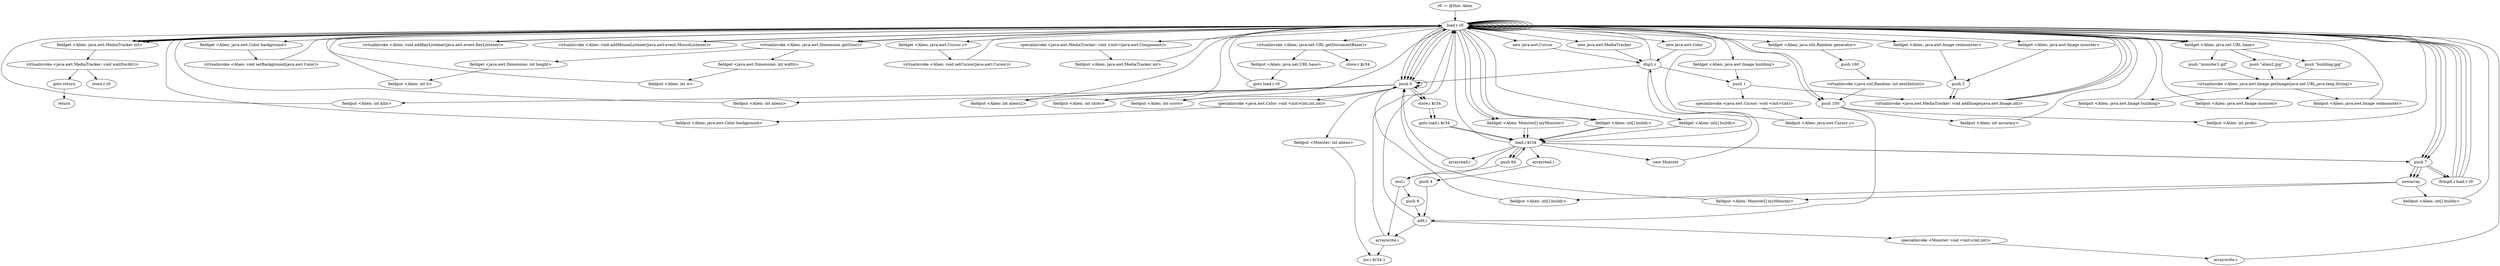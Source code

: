 digraph "" {
    "r0 := @this: Alien"
    "load.r r0"
    "r0 := @this: Alien"->"load.r r0";
    "load.r r0"->"load.r r0";
    "virtualinvoke <Alien: java.awt.Dimension getSize()>"
    "load.r r0"->"virtualinvoke <Alien: java.awt.Dimension getSize()>";
    "fieldget <java.awt.Dimension: int height>"
    "virtualinvoke <Alien: java.awt.Dimension getSize()>"->"fieldget <java.awt.Dimension: int height>";
    "fieldput <Alien: int h>"
    "fieldget <java.awt.Dimension: int height>"->"fieldput <Alien: int h>";
    "fieldput <Alien: int h>"->"load.r r0";
    "load.r r0"->"load.r r0";
    "load.r r0"->"virtualinvoke <Alien: java.awt.Dimension getSize()>";
    "fieldget <java.awt.Dimension: int width>"
    "virtualinvoke <Alien: java.awt.Dimension getSize()>"->"fieldget <java.awt.Dimension: int width>";
    "fieldput <Alien: int w>"
    "fieldget <java.awt.Dimension: int width>"->"fieldput <Alien: int w>";
    "fieldput <Alien: int w>"->"load.r r0";
    "new java.awt.Color"
    "load.r r0"->"new java.awt.Color";
    "dup1.r"
    "new java.awt.Color"->"dup1.r";
    "push 0"
    "dup1.r"->"push 0";
    "push 0"->"push 0";
    "push 0"->"push 0";
    "specialinvoke <java.awt.Color: void <init>(int,int,int)>"
    "push 0"->"specialinvoke <java.awt.Color: void <init>(int,int,int)>";
    "fieldput <Alien: java.awt.Color background>"
    "specialinvoke <java.awt.Color: void <init>(int,int,int)>"->"fieldput <Alien: java.awt.Color background>";
    "fieldput <Alien: java.awt.Color background>"->"load.r r0";
    "load.r r0"->"load.r r0";
    "fieldget <Alien: java.awt.Color background>"
    "load.r r0"->"fieldget <Alien: java.awt.Color background>";
    "virtualinvoke <Alien: void setBackground(java.awt.Color)>"
    "fieldget <Alien: java.awt.Color background>"->"virtualinvoke <Alien: void setBackground(java.awt.Color)>";
    "virtualinvoke <Alien: void setBackground(java.awt.Color)>"->"load.r r0";
    "load.r r0"->"push 0";
    "fieldput <Alien: int kills>"
    "push 0"->"fieldput <Alien: int kills>";
    "fieldput <Alien: int kills>"->"load.r r0";
    "load.r r0"->"push 0";
    "fieldput <Alien: int aliens>"
    "push 0"->"fieldput <Alien: int aliens>";
    "fieldput <Alien: int aliens>"->"load.r r0";
    "load.r r0"->"push 0";
    "fieldput <Alien: int aliens2>"
    "push 0"->"fieldput <Alien: int aliens2>";
    "fieldput <Alien: int aliens2>"->"load.r r0";
    "load.r r0"->"push 0";
    "fieldput <Alien: int shots>"
    "push 0"->"fieldput <Alien: int shots>";
    "fieldput <Alien: int shots>"->"load.r r0";
    "push 100"
    "load.r r0"->"push 100";
    "fieldput <Alien: int accuracy>"
    "push 100"->"fieldput <Alien: int accuracy>";
    "fieldput <Alien: int accuracy>"->"load.r r0";
    "load.r r0"->"push 0";
    "fieldput <Alien: int score>"
    "push 0"->"fieldput <Alien: int score>";
    "fieldput <Alien: int score>"->"load.r r0";
    "load.r r0"->"push 100";
    "fieldput <Alien: int prob>"
    "push 100"->"fieldput <Alien: int prob>";
    "fieldput <Alien: int prob>"->"load.r r0";
    "push 7"
    "load.r r0"->"push 7";
    "newarray"
    "push 7"->"newarray";
    "fieldput <Alien: int[] buildx>"
    "newarray"->"fieldput <Alien: int[] buildx>";
    "fieldput <Alien: int[] buildx>"->"load.r r0";
    "load.r r0"->"push 7";
    "push 7"->"newarray";
    "fieldput <Alien: int[] buildy>"
    "newarray"->"fieldput <Alien: int[] buildy>";
    "fieldput <Alien: int[] buildy>"->"push 0";
    "store.i $r34"
    "push 0"->"store.i $r34";
    "goto load.i $r34"
    "store.i $r34"->"goto load.i $r34";
    "load.i $r34"
    "goto load.i $r34"->"load.i $r34";
    "load.i $r34"->"push 7";
    "ifcmplt.i load.r r0"
    "push 7"->"ifcmplt.i load.r r0";
    "ifcmplt.i load.r r0"->"load.r r0";
    "load.r r0"->"push 7";
    "push 7"->"newarray";
    "fieldput <Alien: Monster[] myMonster>"
    "newarray"->"fieldput <Alien: Monster[] myMonster>";
    "fieldput <Alien: Monster[] myMonster>"->"push 0";
    "push 0"->"store.i $r34";
    "store.i $r34"->"goto load.i $r34";
    "goto load.i $r34"->"load.i $r34";
    "load.i $r34"->"push 7";
    "push 7"->"ifcmplt.i load.r r0";
    "ifcmplt.i load.r r0"->"load.r r0";
    "new java.awt.Cursor"
    "load.r r0"->"new java.awt.Cursor";
    "new java.awt.Cursor"->"dup1.r";
    "push 1"
    "dup1.r"->"push 1";
    "specialinvoke <java.awt.Cursor: void <init>(int)>"
    "push 1"->"specialinvoke <java.awt.Cursor: void <init>(int)>";
    "fieldput <Alien: java.awt.Cursor c>"
    "specialinvoke <java.awt.Cursor: void <init>(int)>"->"fieldput <Alien: java.awt.Cursor c>";
    "fieldput <Alien: java.awt.Cursor c>"->"load.r r0";
    "load.r r0"->"load.r r0";
    "fieldget <Alien: java.awt.Cursor c>"
    "load.r r0"->"fieldget <Alien: java.awt.Cursor c>";
    "virtualinvoke <Alien: void setCursor(java.awt.Cursor)>"
    "fieldget <Alien: java.awt.Cursor c>"->"virtualinvoke <Alien: void setCursor(java.awt.Cursor)>";
    "virtualinvoke <Alien: void setCursor(java.awt.Cursor)>"->"load.r r0";
    "load.r r0"->"load.r r0";
    "virtualinvoke <Alien: void addKeyListener(java.awt.event.KeyListener)>"
    "load.r r0"->"virtualinvoke <Alien: void addKeyListener(java.awt.event.KeyListener)>";
    "virtualinvoke <Alien: void addKeyListener(java.awt.event.KeyListener)>"->"load.r r0";
    "load.r r0"->"load.r r0";
    "virtualinvoke <Alien: void addMouseListener(java.awt.event.MouseListener)>"
    "load.r r0"->"virtualinvoke <Alien: void addMouseListener(java.awt.event.MouseListener)>";
    "virtualinvoke <Alien: void addMouseListener(java.awt.event.MouseListener)>"->"load.r r0";
    "new java.awt.MediaTracker"
    "load.r r0"->"new java.awt.MediaTracker";
    "new java.awt.MediaTracker"->"dup1.r";
    "dup1.r"->"load.r r0";
    "specialinvoke <java.awt.MediaTracker: void <init>(java.awt.Component)>"
    "load.r r0"->"specialinvoke <java.awt.MediaTracker: void <init>(java.awt.Component)>";
    "fieldput <Alien: java.awt.MediaTracker mt>"
    "specialinvoke <java.awt.MediaTracker: void <init>(java.awt.Component)>"->"fieldput <Alien: java.awt.MediaTracker mt>";
    "fieldput <Alien: java.awt.MediaTracker mt>"->"load.r r0";
    "load.r r0"->"load.r r0";
    "virtualinvoke <Alien: java.net.URL getDocumentBase()>"
    "load.r r0"->"virtualinvoke <Alien: java.net.URL getDocumentBase()>";
    "fieldput <Alien: java.net.URL base>"
    "virtualinvoke <Alien: java.net.URL getDocumentBase()>"->"fieldput <Alien: java.net.URL base>";
    "goto load.r r0"
    "fieldput <Alien: java.net.URL base>"->"goto load.r r0";
    "goto load.r r0"->"load.r r0";
    "load.r r0"->"load.r r0";
    "load.r r0"->"load.r r0";
    "fieldget <Alien: java.net.URL base>"
    "load.r r0"->"fieldget <Alien: java.net.URL base>";
    "push \"building.jpg\""
    "fieldget <Alien: java.net.URL base>"->"push \"building.jpg\"";
    "virtualinvoke <Alien: java.awt.Image getImage(java.net.URL,java.lang.String)>"
    "push \"building.jpg\""->"virtualinvoke <Alien: java.awt.Image getImage(java.net.URL,java.lang.String)>";
    "fieldput <Alien: java.awt.Image building>"
    "virtualinvoke <Alien: java.awt.Image getImage(java.net.URL,java.lang.String)>"->"fieldput <Alien: java.awt.Image building>";
    "fieldput <Alien: java.awt.Image building>"->"load.r r0";
    "load.r r0"->"load.r r0";
    "load.r r0"->"load.r r0";
    "load.r r0"->"fieldget <Alien: java.net.URL base>";
    "push \"monster1.gif\""
    "fieldget <Alien: java.net.URL base>"->"push \"monster1.gif\"";
    "push \"monster1.gif\""->"virtualinvoke <Alien: java.awt.Image getImage(java.net.URL,java.lang.String)>";
    "fieldput <Alien: java.awt.Image monster>"
    "virtualinvoke <Alien: java.awt.Image getImage(java.net.URL,java.lang.String)>"->"fieldput <Alien: java.awt.Image monster>";
    "fieldput <Alien: java.awt.Image monster>"->"load.r r0";
    "load.r r0"->"load.r r0";
    "load.r r0"->"load.r r0";
    "load.r r0"->"fieldget <Alien: java.net.URL base>";
    "push \"alien2.jpg\""
    "fieldget <Alien: java.net.URL base>"->"push \"alien2.jpg\"";
    "push \"alien2.jpg\""->"virtualinvoke <Alien: java.awt.Image getImage(java.net.URL,java.lang.String)>";
    "fieldput <Alien: java.awt.Image redmonster>"
    "virtualinvoke <Alien: java.awt.Image getImage(java.net.URL,java.lang.String)>"->"fieldput <Alien: java.awt.Image redmonster>";
    "fieldput <Alien: java.awt.Image redmonster>"->"load.r r0";
    "fieldget <Alien: java.awt.MediaTracker mt>"
    "load.r r0"->"fieldget <Alien: java.awt.MediaTracker mt>";
    "fieldget <Alien: java.awt.MediaTracker mt>"->"load.r r0";
    "fieldget <Alien: java.awt.Image building>"
    "load.r r0"->"fieldget <Alien: java.awt.Image building>";
    "fieldget <Alien: java.awt.Image building>"->"push 1";
    "virtualinvoke <java.awt.MediaTracker: void addImage(java.awt.Image,int)>"
    "push 1"->"virtualinvoke <java.awt.MediaTracker: void addImage(java.awt.Image,int)>";
    "virtualinvoke <java.awt.MediaTracker: void addImage(java.awt.Image,int)>"->"load.r r0";
    "load.r r0"->"fieldget <Alien: java.awt.MediaTracker mt>";
    "fieldget <Alien: java.awt.MediaTracker mt>"->"load.r r0";
    "fieldget <Alien: java.awt.Image monster>"
    "load.r r0"->"fieldget <Alien: java.awt.Image monster>";
    "push 2"
    "fieldget <Alien: java.awt.Image monster>"->"push 2";
    "push 2"->"virtualinvoke <java.awt.MediaTracker: void addImage(java.awt.Image,int)>";
    "virtualinvoke <java.awt.MediaTracker: void addImage(java.awt.Image,int)>"->"load.r r0";
    "load.r r0"->"fieldget <Alien: java.awt.MediaTracker mt>";
    "fieldget <Alien: java.awt.MediaTracker mt>"->"load.r r0";
    "fieldget <Alien: java.awt.Image redmonster>"
    "load.r r0"->"fieldget <Alien: java.awt.Image redmonster>";
    "fieldget <Alien: java.awt.Image redmonster>"->"push 2";
    "push 2"->"virtualinvoke <java.awt.MediaTracker: void addImage(java.awt.Image,int)>";
    "virtualinvoke <java.awt.MediaTracker: void addImage(java.awt.Image,int)>"->"load.r r0";
    "load.r r0"->"fieldget <Alien: java.awt.MediaTracker mt>";
    "virtualinvoke <java.awt.MediaTracker: void waitForAll()>"
    "fieldget <Alien: java.awt.MediaTracker mt>"->"virtualinvoke <java.awt.MediaTracker: void waitForAll()>";
    "goto return"
    "virtualinvoke <java.awt.MediaTracker: void waitForAll()>"->"goto return";
    "return"
    "goto return"->"return";
    "store.r r0"
    "virtualinvoke <java.awt.MediaTracker: void waitForAll()>"->"store.r r0";
    "store.r $r34"
    "virtualinvoke <Alien: java.net.URL getDocumentBase()>"->"store.r $r34";
    "ifcmplt.i load.r r0"->"load.r r0";
    "fieldget <Alien: Monster[] myMonster>"
    "load.r r0"->"fieldget <Alien: Monster[] myMonster>";
    "fieldget <Alien: Monster[] myMonster>"->"load.i $r34";
    "new Monster"
    "load.i $r34"->"new Monster";
    "new Monster"->"dup1.r";
    "dup1.r"->"load.i $r34";
    "push 64"
    "load.i $r34"->"push 64";
    "mul.i"
    "push 64"->"mul.i";
    "push 9"
    "mul.i"->"push 9";
    "add.i"
    "push 9"->"add.i";
    "add.i"->"load.r r0";
    "fieldget <Alien: int[] buildy>"
    "load.r r0"->"fieldget <Alien: int[] buildy>";
    "fieldget <Alien: int[] buildy>"->"load.i $r34";
    "arrayread.i"
    "load.i $r34"->"arrayread.i";
    "push 4"
    "arrayread.i"->"push 4";
    "push 4"->"add.i";
    "specialinvoke <Monster: void <init>(int,int)>"
    "add.i"->"specialinvoke <Monster: void <init>(int,int)>";
    "arraywrite.r"
    "specialinvoke <Monster: void <init>(int,int)>"->"arraywrite.r";
    "arraywrite.r"->"load.r r0";
    "load.r r0"->"fieldget <Alien: Monster[] myMonster>";
    "fieldget <Alien: Monster[] myMonster>"->"load.i $r34";
    "arrayread.r"
    "load.i $r34"->"arrayread.r";
    "arrayread.r"->"push 0";
    "fieldput <Monster: int aliens>"
    "push 0"->"fieldput <Monster: int aliens>";
    "inc.i $r34 1"
    "fieldput <Monster: int aliens>"->"inc.i $r34 1";
    "ifcmplt.i load.r r0"->"load.r r0";
    "fieldget <Alien: int[] buildx>"
    "load.r r0"->"fieldget <Alien: int[] buildx>";
    "fieldget <Alien: int[] buildx>"->"load.i $r34";
    "load.i $r34"->"push 64";
    "push 64"->"load.i $r34";
    "load.i $r34"->"mul.i";
    "arraywrite.i"
    "mul.i"->"arraywrite.i";
    "arraywrite.i"->"load.r r0";
    "load.r r0"->"fieldget <Alien: int[] buildy>";
    "fieldget <Alien: int[] buildy>"->"load.i $r34";
    "load.i $r34"->"load.r r0";
    "fieldget <Alien: java.util.Random generator>"
    "load.r r0"->"fieldget <Alien: java.util.Random generator>";
    "push 160"
    "fieldget <Alien: java.util.Random generator>"->"push 160";
    "virtualinvoke <java.util.Random: int nextInt(int)>"
    "push 160"->"virtualinvoke <java.util.Random: int nextInt(int)>";
    "virtualinvoke <java.util.Random: int nextInt(int)>"->"push 100";
    "push 100"->"add.i";
    "add.i"->"arraywrite.i";
    "arraywrite.i"->"inc.i $r34 1";
}
